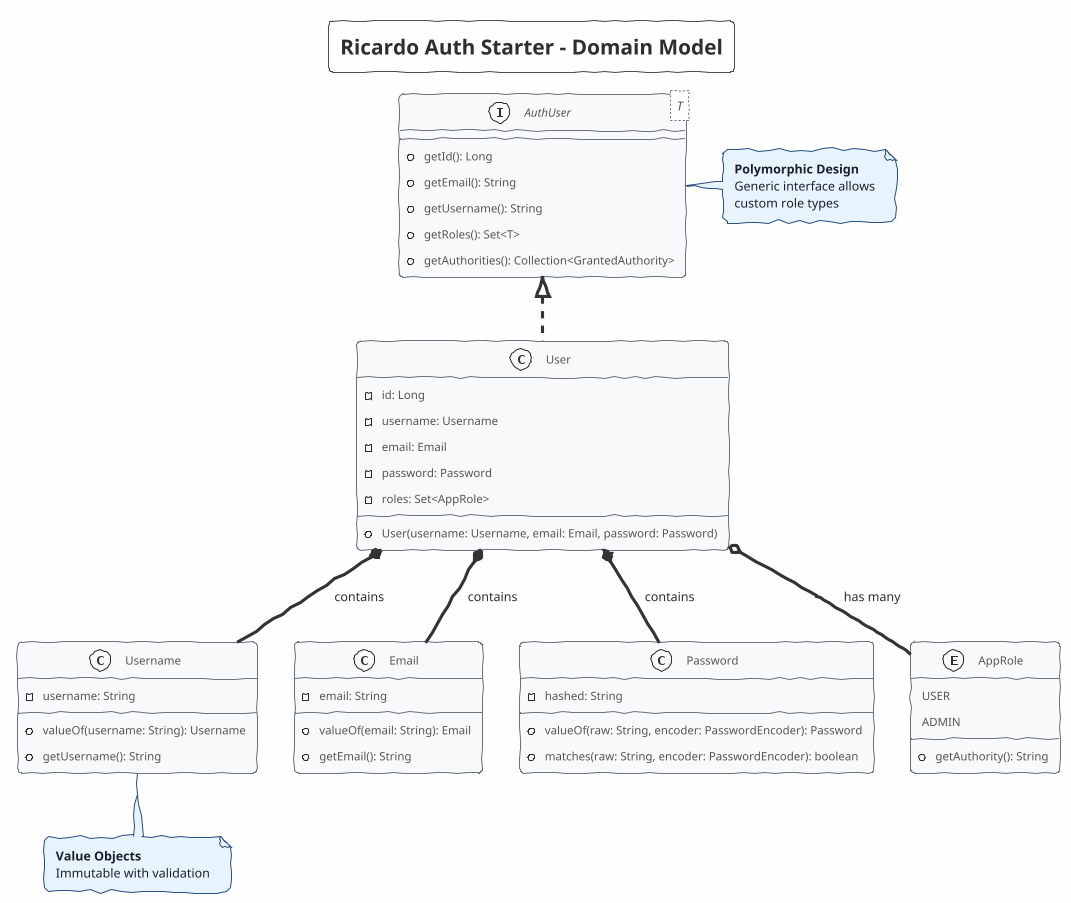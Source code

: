 @startuml Auth Starter - Domain Model

!theme sketchy-outline
skinparam backgroundColor #FEFEFE
skinparam classBackgroundColor #F8F9FA
skinparam classBorderColor #6C757D
skinparam noteBackgroundColor #E8F4FD
skinparam noteBorderColor #2C5282
skinparam noteFontColor #1A202C

title Ricardo Auth Starter - Domain Model

interface "AuthUser<T>" as AuthUser {
    +getId(): Long
    +getEmail(): String
    +getUsername(): String
    +getRoles(): Set<T>
    +getAuthorities(): Collection<GrantedAuthority>
}

class User {
    -id: Long
    -username: Username
    -email: Email
    -password: Password
    -roles: Set<AppRole>
    +User(username: Username, email: Email, password: Password)
}

class Username {
    -username: String
    +valueOf(username: String): Username
    +getUsername(): String
}

class Email {
    -email: String
    +valueOf(email: String): Email
    +getEmail(): String
}

class Password {
    -hashed: String
    +valueOf(raw: String, encoder: PasswordEncoder): Password
    +matches(raw: String, encoder: PasswordEncoder): boolean
}

enum AppRole {
    USER
    ADMIN
    +getAuthority(): String
}

User .up.|> AuthUser
User *-- Username : contains
User *-- Email : contains
User *-- Password : contains
User o-- AppRole : has many

note right of AuthUser #E8F4FD
  **Polymorphic Design**
  Generic interface allows
  custom role types
end note

note bottom of Username #E8F4FD
  **Value Objects**
  Immutable with validation
end note

@enduml